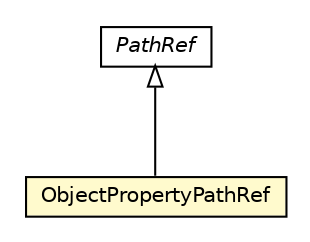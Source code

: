 #!/usr/local/bin/dot
#
# Class diagram 
# Generated by UMLGraph version R5_6-24-gf6e263 (http://www.umlgraph.org/)
#

digraph G {
	edge [fontname="Helvetica",fontsize=10,labelfontname="Helvetica",labelfontsize=10];
	node [fontname="Helvetica",fontsize=10,shape=plaintext];
	nodesep=0.25;
	ranksep=0.5;
	// net.trajano.doxdb.jsonpath.internal.PathRef
	c3704 [label=<<table title="net.trajano.doxdb.jsonpath.internal.PathRef" border="0" cellborder="1" cellspacing="0" cellpadding="2" port="p" href="./PathRef.html">
		<tr><td><table border="0" cellspacing="0" cellpadding="1">
<tr><td align="center" balign="center"><font face="Helvetica-Oblique"> PathRef </font></td></tr>
		</table></td></tr>
		</table>>, URL="./PathRef.html", fontname="Helvetica", fontcolor="black", fontsize=10.0];
	// net.trajano.doxdb.jsonpath.internal.PathRef.ObjectPropertyPathRef
	c3707 [label=<<table title="net.trajano.doxdb.jsonpath.internal.PathRef.ObjectPropertyPathRef" border="0" cellborder="1" cellspacing="0" cellpadding="2" port="p" bgcolor="lemonChiffon" href="./PathRef.ObjectPropertyPathRef.html">
		<tr><td><table border="0" cellspacing="0" cellpadding="1">
<tr><td align="center" balign="center"> ObjectPropertyPathRef </td></tr>
		</table></td></tr>
		</table>>, URL="./PathRef.ObjectPropertyPathRef.html", fontname="Helvetica", fontcolor="black", fontsize=10.0];
	//net.trajano.doxdb.jsonpath.internal.PathRef.ObjectPropertyPathRef extends net.trajano.doxdb.jsonpath.internal.PathRef
	c3704:p -> c3707:p [dir=back,arrowtail=empty];
}

